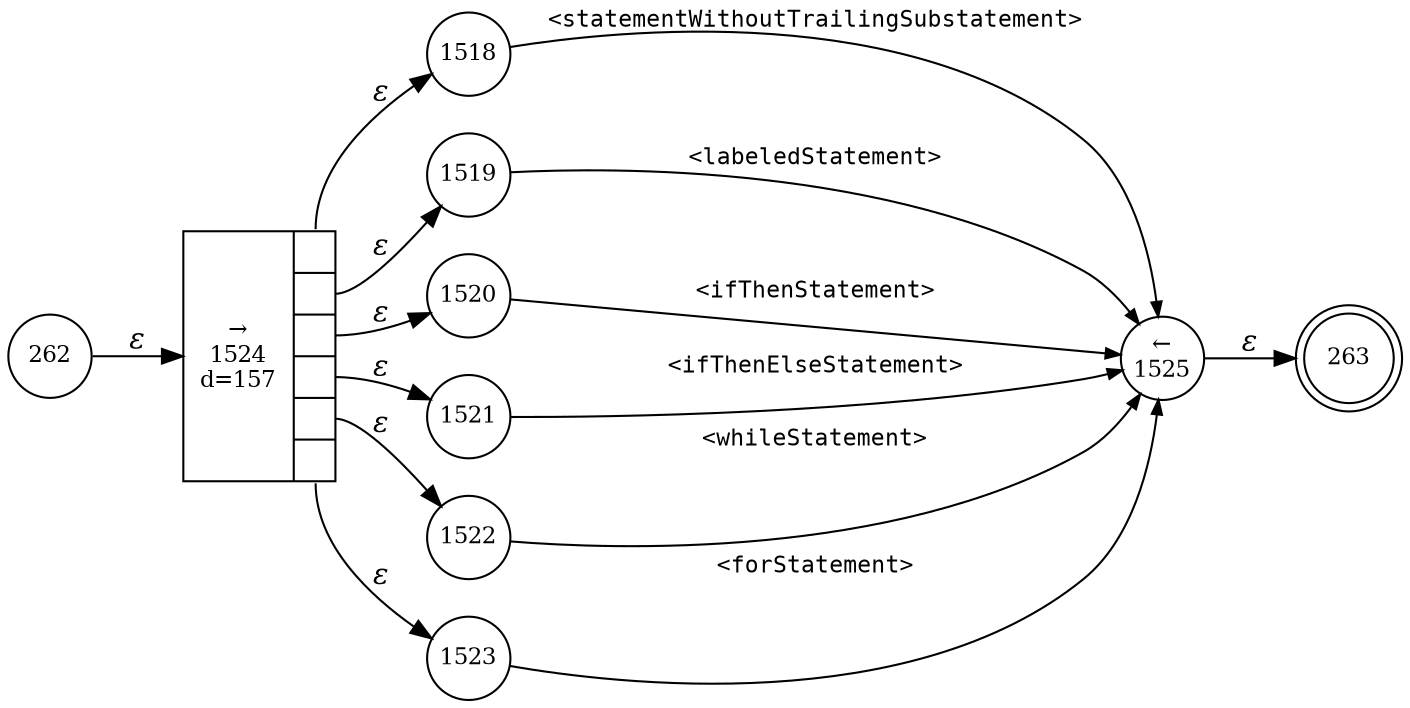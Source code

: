 digraph ATN {
rankdir=LR;
s263[fontsize=11, label="263", shape=doublecircle, fixedsize=true, width=.6];
s1520[fontsize=11,label="1520", shape=circle, fixedsize=true, width=.55, peripheries=1];
s1521[fontsize=11,label="1521", shape=circle, fixedsize=true, width=.55, peripheries=1];
s1522[fontsize=11,label="1522", shape=circle, fixedsize=true, width=.55, peripheries=1];
s1523[fontsize=11,label="1523", shape=circle, fixedsize=true, width=.55, peripheries=1];
s1524[fontsize=11,label="{&rarr;\n1524\nd=157|{<p0>|<p1>|<p2>|<p3>|<p4>|<p5>}}", shape=record, fixedsize=false, peripheries=1];
s1525[fontsize=11,label="&larr;\n1525", shape=circle, fixedsize=true, width=.55, peripheries=1];
s262[fontsize=11,label="262", shape=circle, fixedsize=true, width=.55, peripheries=1];
s1518[fontsize=11,label="1518", shape=circle, fixedsize=true, width=.55, peripheries=1];
s1519[fontsize=11,label="1519", shape=circle, fixedsize=true, width=.55, peripheries=1];
s262 -> s1524 [fontname="Times-Italic", label="&epsilon;"];
s1524:p0 -> s1518 [fontname="Times-Italic", label="&epsilon;"];
s1524:p1 -> s1519 [fontname="Times-Italic", label="&epsilon;"];
s1524:p2 -> s1520 [fontname="Times-Italic", label="&epsilon;"];
s1524:p3 -> s1521 [fontname="Times-Italic", label="&epsilon;"];
s1524:p4 -> s1522 [fontname="Times-Italic", label="&epsilon;"];
s1524:p5 -> s1523 [fontname="Times-Italic", label="&epsilon;"];
s1518 -> s1525 [fontsize=11, fontname="Courier", arrowsize=.7, label = "<statementWithoutTrailingSubstatement>", arrowhead = normal];
s1519 -> s1525 [fontsize=11, fontname="Courier", arrowsize=.7, label = "<labeledStatement>", arrowhead = normal];
s1520 -> s1525 [fontsize=11, fontname="Courier", arrowsize=.7, label = "<ifThenStatement>", arrowhead = normal];
s1521 -> s1525 [fontsize=11, fontname="Courier", arrowsize=.7, label = "<ifThenElseStatement>", arrowhead = normal];
s1522 -> s1525 [fontsize=11, fontname="Courier", arrowsize=.7, label = "<whileStatement>", arrowhead = normal];
s1523 -> s1525 [fontsize=11, fontname="Courier", arrowsize=.7, label = "<forStatement>", arrowhead = normal];
s1525 -> s263 [fontname="Times-Italic", label="&epsilon;"];
}